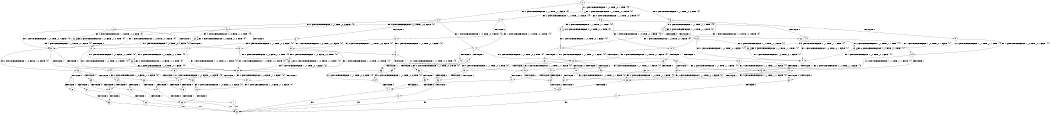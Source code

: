 digraph BCG {
size = "7, 10.5";
center = TRUE;
node [shape = circle];
0 [peripheries = 2];
0 -> 1 [label = "EX !1 !ATOMIC_EXCH_BRANCH (1, +0, TRUE, +0, 1, TRUE) !{0}"];
0 -> 2 [label = "EX !2 !ATOMIC_EXCH_BRANCH (1, +1, TRUE, +1, 1, FALSE) !{0}"];
0 -> 3 [label = "EX !0 !ATOMIC_EXCH_BRANCH (1, +1, TRUE, +0, 3, TRUE) !{0}"];
1 -> 4 [label = "EX !2 !ATOMIC_EXCH_BRANCH (1, +1, TRUE, +1, 1, FALSE) !{0}"];
1 -> 5 [label = "EX !0 !ATOMIC_EXCH_BRANCH (1, +1, TRUE, +0, 3, TRUE) !{0}"];
1 -> 1 [label = "EX !1 !ATOMIC_EXCH_BRANCH (1, +0, TRUE, +0, 1, TRUE) !{0}"];
2 -> 6 [label = "TERMINATE !2"];
2 -> 7 [label = "EX !1 !ATOMIC_EXCH_BRANCH (1, +0, TRUE, +0, 1, FALSE) !{0}"];
2 -> 8 [label = "EX !0 !ATOMIC_EXCH_BRANCH (1, +1, TRUE, +0, 3, FALSE) !{0}"];
3 -> 9 [label = "TERMINATE !0"];
3 -> 10 [label = "EX !1 !ATOMIC_EXCH_BRANCH (1, +0, TRUE, +0, 1, FALSE) !{0}"];
3 -> 11 [label = "EX !2 !ATOMIC_EXCH_BRANCH (1, +1, TRUE, +1, 1, TRUE) !{0}"];
4 -> 12 [label = "TERMINATE !2"];
4 -> 13 [label = "EX !0 !ATOMIC_EXCH_BRANCH (1, +1, TRUE, +0, 3, FALSE) !{0}"];
4 -> 7 [label = "EX !1 !ATOMIC_EXCH_BRANCH (1, +0, TRUE, +0, 1, FALSE) !{0}"];
5 -> 14 [label = "TERMINATE !0"];
5 -> 15 [label = "EX !2 !ATOMIC_EXCH_BRANCH (1, +1, TRUE, +1, 1, TRUE) !{0}"];
5 -> 10 [label = "EX !1 !ATOMIC_EXCH_BRANCH (1, +0, TRUE, +0, 1, FALSE) !{0}"];
6 -> 16 [label = "EX !1 !ATOMIC_EXCH_BRANCH (1, +0, TRUE, +0, 1, FALSE) !{0}"];
6 -> 17 [label = "EX !0 !ATOMIC_EXCH_BRANCH (1, +1, TRUE, +0, 3, FALSE) !{0}"];
7 -> 18 [label = "TERMINATE !1"];
7 -> 19 [label = "TERMINATE !2"];
7 -> 20 [label = "EX !0 !ATOMIC_EXCH_BRANCH (1, +1, TRUE, +0, 3, TRUE) !{0}"];
8 -> 21 [label = "TERMINATE !2"];
8 -> 22 [label = "EX !1 !ATOMIC_EXCH_BRANCH (1, +0, TRUE, +0, 1, FALSE) !{0}"];
8 -> 23 [label = "EX !0 !ATOMIC_EXCH_BRANCH (1, +0, FALSE, +1, 2, TRUE) !{0}"];
9 -> 24 [label = "EX !1 !ATOMIC_EXCH_BRANCH (1, +0, TRUE, +0, 1, FALSE) !{1}"];
9 -> 25 [label = "EX !2 !ATOMIC_EXCH_BRANCH (1, +1, TRUE, +1, 1, TRUE) !{1}"];
10 -> 26 [label = "TERMINATE !1"];
10 -> 27 [label = "TERMINATE !0"];
10 -> 20 [label = "EX !2 !ATOMIC_EXCH_BRANCH (1, +1, TRUE, +1, 1, FALSE) !{0}"];
11 -> 28 [label = "TERMINATE !0"];
11 -> 29 [label = "EX !1 !ATOMIC_EXCH_BRANCH (1, +0, TRUE, +0, 1, FALSE) !{0}"];
11 -> 11 [label = "EX !2 !ATOMIC_EXCH_BRANCH (1, +1, TRUE, +1, 1, TRUE) !{0}"];
12 -> 30 [label = "EX !0 !ATOMIC_EXCH_BRANCH (1, +1, TRUE, +0, 3, FALSE) !{0}"];
12 -> 16 [label = "EX !1 !ATOMIC_EXCH_BRANCH (1, +0, TRUE, +0, 1, FALSE) !{0}"];
13 -> 31 [label = "TERMINATE !2"];
13 -> 22 [label = "EX !1 !ATOMIC_EXCH_BRANCH (1, +0, TRUE, +0, 1, FALSE) !{0}"];
13 -> 32 [label = "EX !0 !ATOMIC_EXCH_BRANCH (1, +0, FALSE, +1, 2, TRUE) !{0}"];
14 -> 33 [label = "EX !2 !ATOMIC_EXCH_BRANCH (1, +1, TRUE, +1, 1, TRUE) !{1}"];
14 -> 24 [label = "EX !1 !ATOMIC_EXCH_BRANCH (1, +0, TRUE, +0, 1, FALSE) !{1}"];
15 -> 34 [label = "TERMINATE !0"];
15 -> 15 [label = "EX !2 !ATOMIC_EXCH_BRANCH (1, +1, TRUE, +1, 1, TRUE) !{0}"];
15 -> 29 [label = "EX !1 !ATOMIC_EXCH_BRANCH (1, +0, TRUE, +0, 1, FALSE) !{0}"];
16 -> 35 [label = "TERMINATE !1"];
16 -> 36 [label = "EX !0 !ATOMIC_EXCH_BRANCH (1, +1, TRUE, +0, 3, TRUE) !{0}"];
17 -> 37 [label = "EX !1 !ATOMIC_EXCH_BRANCH (1, +0, TRUE, +0, 1, FALSE) !{0}"];
17 -> 38 [label = "EX !0 !ATOMIC_EXCH_BRANCH (1, +0, FALSE, +1, 2, TRUE) !{0}"];
18 -> 39 [label = "TERMINATE !2"];
18 -> 40 [label = "EX !0 !ATOMIC_EXCH_BRANCH (1, +1, TRUE, +0, 3, TRUE) !{0}"];
19 -> 35 [label = "TERMINATE !1"];
19 -> 36 [label = "EX !0 !ATOMIC_EXCH_BRANCH (1, +1, TRUE, +0, 3, TRUE) !{0}"];
20 -> 41 [label = "TERMINATE !1"];
20 -> 42 [label = "TERMINATE !2"];
20 -> 43 [label = "TERMINATE !0"];
21 -> 37 [label = "EX !1 !ATOMIC_EXCH_BRANCH (1, +0, TRUE, +0, 1, FALSE) !{0}"];
21 -> 38 [label = "EX !0 !ATOMIC_EXCH_BRANCH (1, +0, FALSE, +1, 2, TRUE) !{0}"];
22 -> 44 [label = "TERMINATE !1"];
22 -> 45 [label = "TERMINATE !2"];
22 -> 46 [label = "EX !0 !ATOMIC_EXCH_BRANCH (1, +0, FALSE, +1, 2, FALSE) !{0}"];
23 -> 21 [label = "TERMINATE !2"];
23 -> 22 [label = "EX !1 !ATOMIC_EXCH_BRANCH (1, +0, TRUE, +0, 1, FALSE) !{0}"];
23 -> 23 [label = "EX !0 !ATOMIC_EXCH_BRANCH (1, +0, FALSE, +1, 2, TRUE) !{0}"];
24 -> 47 [label = "TERMINATE !1"];
24 -> 48 [label = "EX !2 !ATOMIC_EXCH_BRANCH (1, +1, TRUE, +1, 1, FALSE) !{1}"];
25 -> 49 [label = "EX !1 !ATOMIC_EXCH_BRANCH (1, +0, TRUE, +0, 1, FALSE) !{1}"];
25 -> 25 [label = "EX !2 !ATOMIC_EXCH_BRANCH (1, +1, TRUE, +1, 1, TRUE) !{1}"];
26 -> 50 [label = "TERMINATE !0"];
26 -> 40 [label = "EX !2 !ATOMIC_EXCH_BRANCH (1, +1, TRUE, +1, 1, FALSE) !{0}"];
27 -> 47 [label = "TERMINATE !1"];
27 -> 48 [label = "EX !2 !ATOMIC_EXCH_BRANCH (1, +1, TRUE, +1, 1, FALSE) !{1}"];
28 -> 49 [label = "EX !1 !ATOMIC_EXCH_BRANCH (1, +0, TRUE, +0, 1, FALSE) !{1}"];
28 -> 25 [label = "EX !2 !ATOMIC_EXCH_BRANCH (1, +1, TRUE, +1, 1, TRUE) !{1}"];
29 -> 51 [label = "TERMINATE !1"];
29 -> 52 [label = "TERMINATE !0"];
29 -> 20 [label = "EX !2 !ATOMIC_EXCH_BRANCH (1, +1, TRUE, +1, 1, FALSE) !{0}"];
30 -> 37 [label = "EX !1 !ATOMIC_EXCH_BRANCH (1, +0, TRUE, +0, 1, FALSE) !{0}"];
30 -> 53 [label = "EX !0 !ATOMIC_EXCH_BRANCH (1, +0, FALSE, +1, 2, TRUE) !{0}"];
31 -> 37 [label = "EX !1 !ATOMIC_EXCH_BRANCH (1, +0, TRUE, +0, 1, FALSE) !{0}"];
31 -> 53 [label = "EX !0 !ATOMIC_EXCH_BRANCH (1, +0, FALSE, +1, 2, TRUE) !{0}"];
32 -> 31 [label = "TERMINATE !2"];
32 -> 22 [label = "EX !1 !ATOMIC_EXCH_BRANCH (1, +0, TRUE, +0, 1, FALSE) !{0}"];
32 -> 32 [label = "EX !0 !ATOMIC_EXCH_BRANCH (1, +0, FALSE, +1, 2, TRUE) !{0}"];
33 -> 33 [label = "EX !2 !ATOMIC_EXCH_BRANCH (1, +1, TRUE, +1, 1, TRUE) !{1}"];
33 -> 49 [label = "EX !1 !ATOMIC_EXCH_BRANCH (1, +0, TRUE, +0, 1, FALSE) !{1}"];
34 -> 33 [label = "EX !2 !ATOMIC_EXCH_BRANCH (1, +1, TRUE, +1, 1, TRUE) !{1}"];
34 -> 49 [label = "EX !1 !ATOMIC_EXCH_BRANCH (1, +0, TRUE, +0, 1, FALSE) !{1}"];
35 -> 54 [label = "EX !0 !ATOMIC_EXCH_BRANCH (1, +1, TRUE, +0, 3, TRUE) !{0}"];
36 -> 55 [label = "TERMINATE !1"];
36 -> 56 [label = "TERMINATE !0"];
37 -> 57 [label = "TERMINATE !1"];
37 -> 58 [label = "EX !0 !ATOMIC_EXCH_BRANCH (1, +0, FALSE, +1, 2, FALSE) !{0}"];
38 -> 37 [label = "EX !1 !ATOMIC_EXCH_BRANCH (1, +0, TRUE, +0, 1, FALSE) !{0}"];
38 -> 38 [label = "EX !0 !ATOMIC_EXCH_BRANCH (1, +0, FALSE, +1, 2, TRUE) !{0}"];
39 -> 54 [label = "EX !0 !ATOMIC_EXCH_BRANCH (1, +1, TRUE, +0, 3, TRUE) !{0}"];
40 -> 59 [label = "TERMINATE !2"];
40 -> 60 [label = "TERMINATE !0"];
41 -> 59 [label = "TERMINATE !2"];
41 -> 60 [label = "TERMINATE !0"];
42 -> 55 [label = "TERMINATE !1"];
42 -> 56 [label = "TERMINATE !0"];
43 -> 61 [label = "TERMINATE !1"];
43 -> 62 [label = "TERMINATE !2"];
44 -> 63 [label = "TERMINATE !2"];
44 -> 64 [label = "EX !0 !ATOMIC_EXCH_BRANCH (1, +0, FALSE, +1, 2, FALSE) !{0}"];
45 -> 57 [label = "TERMINATE !1"];
45 -> 58 [label = "EX !0 !ATOMIC_EXCH_BRANCH (1, +0, FALSE, +1, 2, FALSE) !{0}"];
46 -> 65 [label = "TERMINATE !1"];
46 -> 66 [label = "TERMINATE !2"];
46 -> 67 [label = "TERMINATE !0"];
47 -> 68 [label = "EX !2 !ATOMIC_EXCH_BRANCH (1, +1, TRUE, +1, 1, FALSE) !{2}"];
48 -> 61 [label = "TERMINATE !1"];
48 -> 62 [label = "TERMINATE !2"];
49 -> 69 [label = "TERMINATE !1"];
49 -> 48 [label = "EX !2 !ATOMIC_EXCH_BRANCH (1, +1, TRUE, +1, 1, FALSE) !{1}"];
50 -> 68 [label = "EX !2 !ATOMIC_EXCH_BRANCH (1, +1, TRUE, +1, 1, FALSE) !{2}"];
51 -> 70 [label = "TERMINATE !0"];
51 -> 40 [label = "EX !2 !ATOMIC_EXCH_BRANCH (1, +1, TRUE, +1, 1, FALSE) !{0}"];
52 -> 69 [label = "TERMINATE !1"];
52 -> 48 [label = "EX !2 !ATOMIC_EXCH_BRANCH (1, +1, TRUE, +1, 1, FALSE) !{1}"];
53 -> 37 [label = "EX !1 !ATOMIC_EXCH_BRANCH (1, +0, TRUE, +0, 1, FALSE) !{0}"];
53 -> 53 [label = "EX !0 !ATOMIC_EXCH_BRANCH (1, +0, FALSE, +1, 2, TRUE) !{0}"];
54 -> 71 [label = "TERMINATE !0"];
55 -> 71 [label = "TERMINATE !0"];
56 -> 72 [label = "TERMINATE !1"];
57 -> 73 [label = "EX !0 !ATOMIC_EXCH_BRANCH (1, +0, FALSE, +1, 2, FALSE) !{0}"];
58 -> 74 [label = "TERMINATE !1"];
58 -> 75 [label = "TERMINATE !0"];
59 -> 71 [label = "TERMINATE !0"];
60 -> 76 [label = "TERMINATE !2"];
61 -> 76 [label = "TERMINATE !2"];
62 -> 77 [label = "TERMINATE !1"];
63 -> 73 [label = "EX !0 !ATOMIC_EXCH_BRANCH (1, +0, FALSE, +1, 2, FALSE) !{0}"];
64 -> 78 [label = "TERMINATE !2"];
64 -> 79 [label = "TERMINATE !0"];
65 -> 78 [label = "TERMINATE !2"];
65 -> 79 [label = "TERMINATE !0"];
66 -> 74 [label = "TERMINATE !1"];
66 -> 75 [label = "TERMINATE !0"];
67 -> 80 [label = "TERMINATE !1"];
67 -> 81 [label = "TERMINATE !2"];
68 -> 76 [label = "TERMINATE !2"];
69 -> 68 [label = "EX !2 !ATOMIC_EXCH_BRANCH (1, +1, TRUE, +1, 1, FALSE) !{2}"];
70 -> 68 [label = "EX !2 !ATOMIC_EXCH_BRANCH (1, +1, TRUE, +1, 1, FALSE) !{2}"];
71 -> 82 [label = "exit"];
72 -> 82 [label = "exit"];
73 -> 83 [label = "TERMINATE !0"];
74 -> 83 [label = "TERMINATE !0"];
75 -> 84 [label = "TERMINATE !1"];
76 -> 82 [label = "exit"];
77 -> 82 [label = "exit"];
78 -> 83 [label = "TERMINATE !0"];
79 -> 85 [label = "TERMINATE !2"];
80 -> 85 [label = "TERMINATE !2"];
81 -> 86 [label = "TERMINATE !1"];
83 -> 82 [label = "exit"];
84 -> 82 [label = "exit"];
85 -> 82 [label = "exit"];
86 -> 82 [label = "exit"];
}
